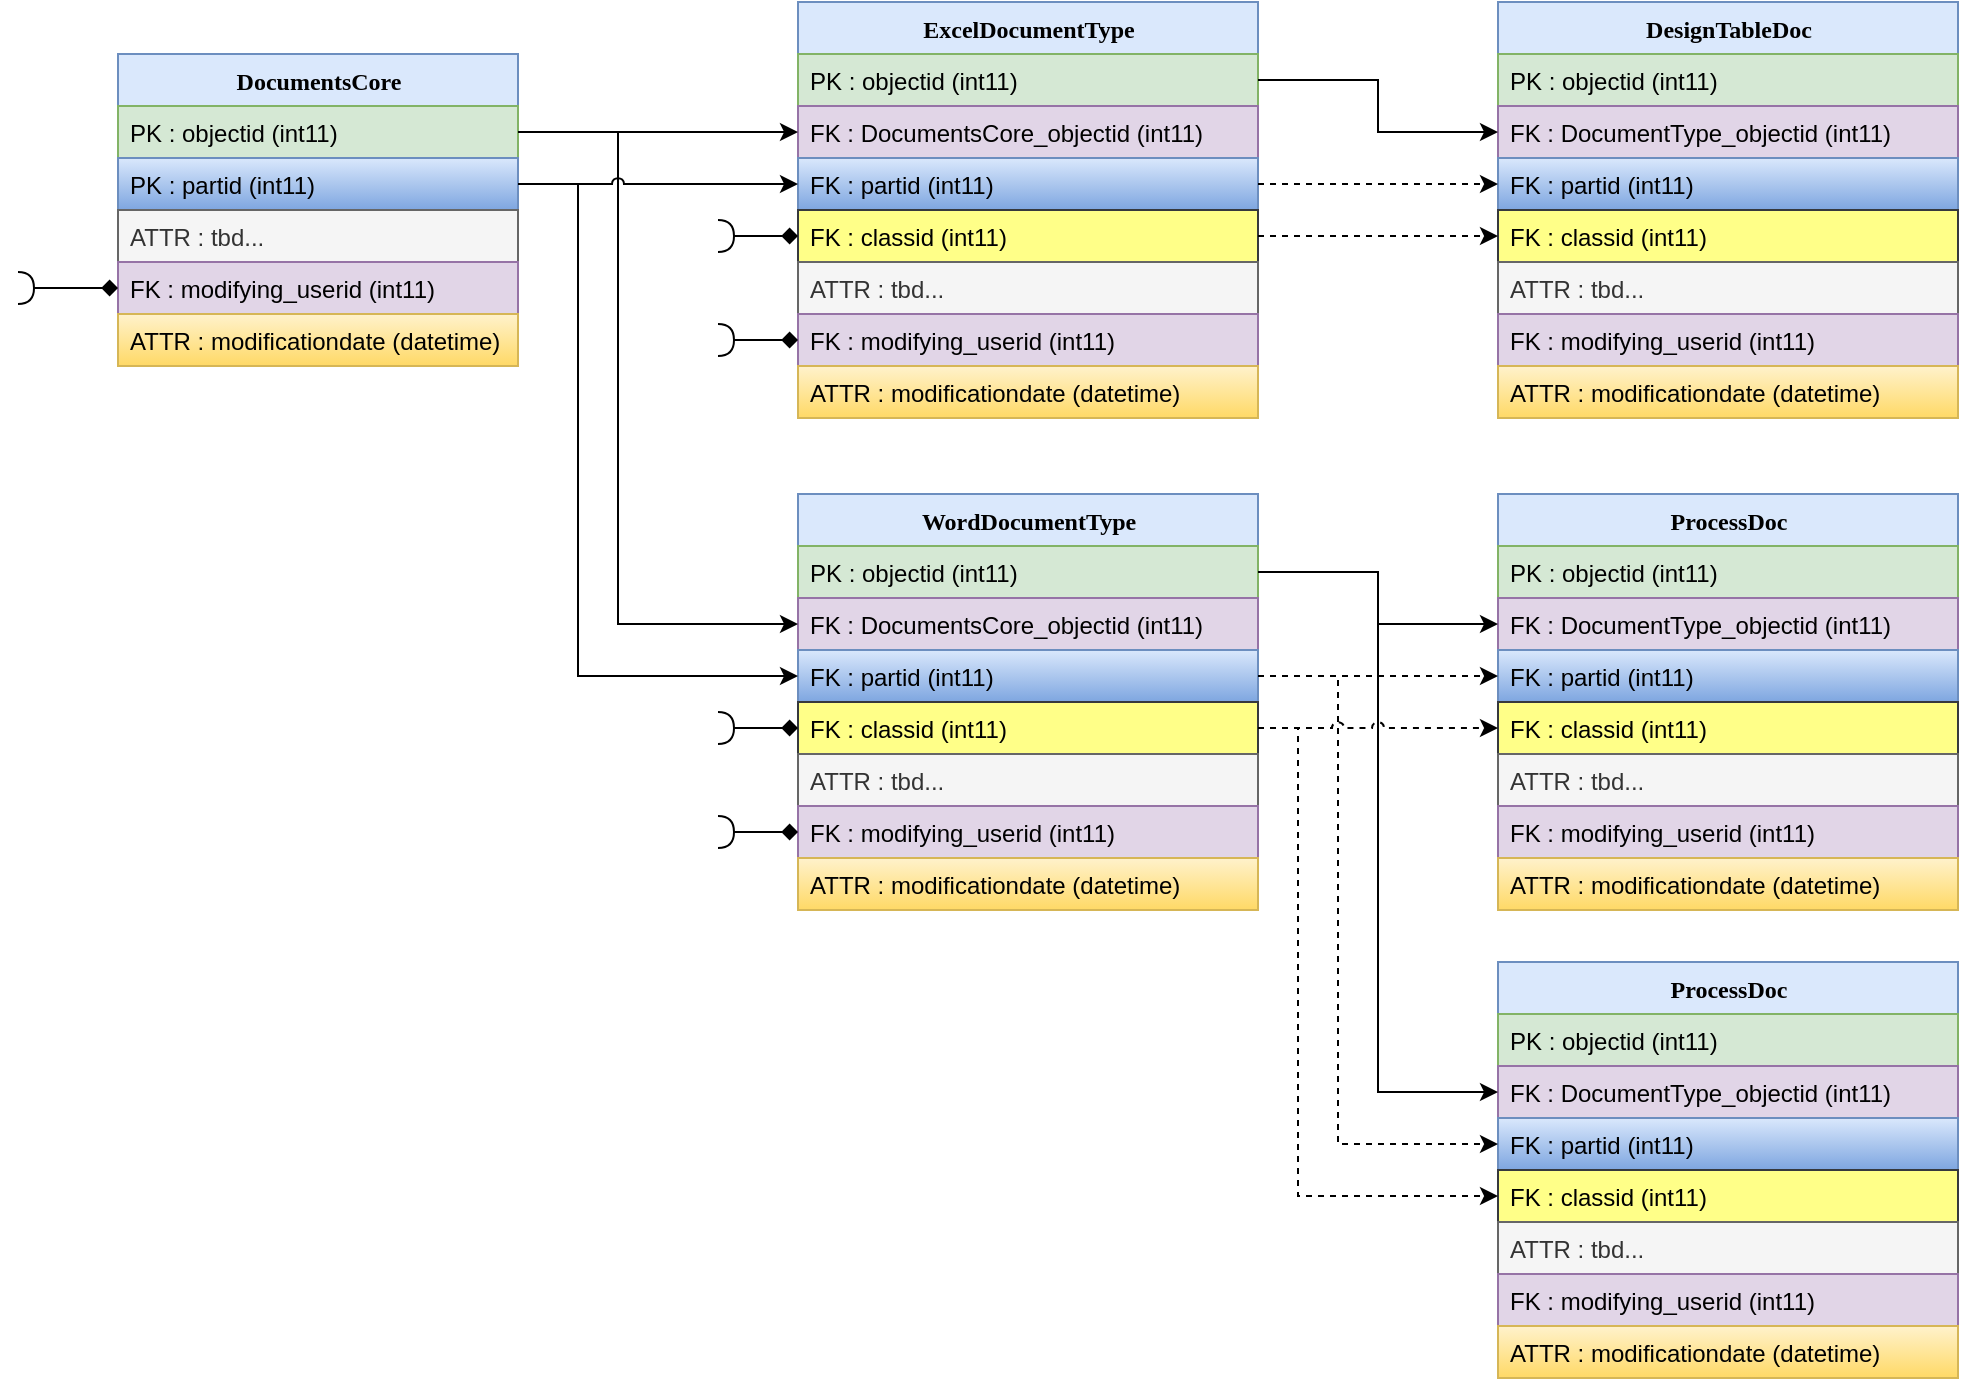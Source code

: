 <mxfile version="14.1.4" type="github" pages="3">
  <diagram name="Documents" id="9f46799a-70d6-7492-0946-bef42562c5a5">
    <mxGraphModel dx="1730" dy="975" grid="1" gridSize="10" guides="1" tooltips="1" connect="1" arrows="1" fold="1" page="1" pageScale="1" pageWidth="1100" pageHeight="850" background="#ffffff" math="0" shadow="0">
      <root>
        <mxCell id="0" />
        <mxCell id="1" parent="0" />
        <mxCell id="78961159f06e98e8-17" value="DocumentsCore" style="swimlane;html=1;fontStyle=1;align=center;verticalAlign=top;childLayout=stackLayout;horizontal=1;startSize=26;horizontalStack=0;resizeParent=1;resizeLast=0;collapsible=1;marginBottom=0;swimlaneFillColor=#ffffff;rounded=0;shadow=0;comic=0;labelBackgroundColor=none;strokeWidth=1;fillColor=#dae8fc;fontFamily=Verdana;fontSize=12;strokeColor=#6c8ebf;" parent="1" vertex="1">
          <mxGeometry x="115" y="107" width="200" height="156" as="geometry" />
        </mxCell>
        <mxCell id="78961159f06e98e8-21" value="PK : objectid (int11)" style="text;html=1;strokeColor=#82b366;fillColor=#d5e8d4;align=left;verticalAlign=top;spacingLeft=4;spacingRight=4;whiteSpace=wrap;overflow=hidden;rotatable=0;points=[[0,0.5],[1,0.5]];portConstraint=eastwest;" parent="78961159f06e98e8-17" vertex="1">
          <mxGeometry y="26" width="200" height="26" as="geometry" />
        </mxCell>
        <mxCell id="78961159f06e98e8-23" value="PK : partid (int11)" style="text;html=1;strokeColor=#6c8ebf;fillColor=#dae8fc;align=left;verticalAlign=top;spacingLeft=4;spacingRight=4;whiteSpace=wrap;overflow=hidden;rotatable=0;points=[[0,0.5],[1,0.5]];portConstraint=eastwest;gradientColor=#7ea6e0;" parent="78961159f06e98e8-17" vertex="1">
          <mxGeometry y="52" width="200" height="26" as="geometry" />
        </mxCell>
        <mxCell id="L6q3qHuzGf21snozMCTw-1" value="ATTR : tbd... " style="text;align=left;verticalAlign=top;spacingLeft=4;spacingRight=4;overflow=hidden;rotatable=0;points=[[0,0.5],[1,0.5]];portConstraint=eastwest;fillColor=#f5f5f5;strokeColor=#666666;fontColor=#333333;" vertex="1" parent="78961159f06e98e8-17">
          <mxGeometry y="78" width="200" height="26" as="geometry" />
        </mxCell>
        <mxCell id="78961159f06e98e8-25" value="FK : modifying_userid (int11)" style="text;html=1;strokeColor=#9673a6;fillColor=#e1d5e7;align=left;verticalAlign=top;spacingLeft=4;spacingRight=4;whiteSpace=wrap;overflow=hidden;rotatable=0;points=[[0,0.5],[1,0.5]];portConstraint=eastwest;" parent="78961159f06e98e8-17" vertex="1">
          <mxGeometry y="104" width="200" height="26" as="geometry" />
        </mxCell>
        <mxCell id="78961159f06e98e8-26" value="ATTR : modificationdate (datetime)" style="text;html=1;strokeColor=#d6b656;fillColor=#fff2cc;align=left;verticalAlign=top;spacingLeft=4;spacingRight=4;whiteSpace=wrap;overflow=hidden;rotatable=0;points=[[0,0.5],[1,0.5]];portConstraint=eastwest;gradientColor=#ffd966;" parent="78961159f06e98e8-17" vertex="1">
          <mxGeometry y="130" width="200" height="26" as="geometry" />
        </mxCell>
        <mxCell id="tWtyntJ0W2fYohMLLJV2-1" value="WordDocumentType" style="swimlane;html=1;fontStyle=1;align=center;verticalAlign=top;childLayout=stackLayout;horizontal=1;startSize=26;horizontalStack=0;resizeParent=1;resizeLast=0;collapsible=1;marginBottom=0;swimlaneFillColor=#ffffff;rounded=0;shadow=0;comic=0;labelBackgroundColor=none;strokeWidth=1;fillColor=#dae8fc;fontFamily=Verdana;fontSize=12;strokeColor=#6c8ebf;" vertex="1" parent="1">
          <mxGeometry x="455" y="327" width="230" height="208" as="geometry" />
        </mxCell>
        <mxCell id="tWtyntJ0W2fYohMLLJV2-2" value="PK : objectid (int11)" style="text;html=1;strokeColor=#82b366;fillColor=#d5e8d4;align=left;verticalAlign=top;spacingLeft=4;spacingRight=4;whiteSpace=wrap;overflow=hidden;rotatable=0;points=[[0,0.5],[1,0.5]];portConstraint=eastwest;" vertex="1" parent="tWtyntJ0W2fYohMLLJV2-1">
          <mxGeometry y="26" width="230" height="26" as="geometry" />
        </mxCell>
        <mxCell id="tWtyntJ0W2fYohMLLJV2-7" value="FK : DocumentsCore_objectid (int11)" style="text;html=1;strokeColor=#9673a6;fillColor=#e1d5e7;align=left;verticalAlign=top;spacingLeft=4;spacingRight=4;whiteSpace=wrap;overflow=hidden;rotatable=0;points=[[0,0.5],[1,0.5]];portConstraint=eastwest;" vertex="1" parent="tWtyntJ0W2fYohMLLJV2-1">
          <mxGeometry y="52" width="230" height="26" as="geometry" />
        </mxCell>
        <mxCell id="tWtyntJ0W2fYohMLLJV2-3" value="FK : partid (int11)" style="text;html=1;strokeColor=#6c8ebf;fillColor=#dae8fc;align=left;verticalAlign=top;spacingLeft=4;spacingRight=4;whiteSpace=wrap;overflow=hidden;rotatable=0;points=[[0,0.5],[1,0.5]];portConstraint=eastwest;gradientColor=#7ea6e0;" vertex="1" parent="tWtyntJ0W2fYohMLLJV2-1">
          <mxGeometry y="78" width="230" height="26" as="geometry" />
        </mxCell>
        <mxCell id="tWtyntJ0W2fYohMLLJV2-64" value="FK : classid (int11) " style="text;align=left;verticalAlign=top;spacingLeft=4;spacingRight=4;overflow=hidden;rotatable=0;points=[[0,0.5],[1,0.5]];portConstraint=eastwest;fillColor=#ffff88;strokeColor=#36393d;" vertex="1" parent="tWtyntJ0W2fYohMLLJV2-1">
          <mxGeometry y="104" width="230" height="26" as="geometry" />
        </mxCell>
        <mxCell id="tWtyntJ0W2fYohMLLJV2-4" value="ATTR : tbd... " style="text;align=left;verticalAlign=top;spacingLeft=4;spacingRight=4;overflow=hidden;rotatable=0;points=[[0,0.5],[1,0.5]];portConstraint=eastwest;fillColor=#f5f5f5;strokeColor=#666666;fontColor=#333333;" vertex="1" parent="tWtyntJ0W2fYohMLLJV2-1">
          <mxGeometry y="130" width="230" height="26" as="geometry" />
        </mxCell>
        <mxCell id="tWtyntJ0W2fYohMLLJV2-5" value="FK : modifying_userid (int11)" style="text;html=1;strokeColor=#9673a6;fillColor=#e1d5e7;align=left;verticalAlign=top;spacingLeft=4;spacingRight=4;whiteSpace=wrap;overflow=hidden;rotatable=0;points=[[0,0.5],[1,0.5]];portConstraint=eastwest;" vertex="1" parent="tWtyntJ0W2fYohMLLJV2-1">
          <mxGeometry y="156" width="230" height="26" as="geometry" />
        </mxCell>
        <mxCell id="tWtyntJ0W2fYohMLLJV2-6" value="ATTR : modificationdate (datetime)" style="text;html=1;strokeColor=#d6b656;fillColor=#fff2cc;align=left;verticalAlign=top;spacingLeft=4;spacingRight=4;whiteSpace=wrap;overflow=hidden;rotatable=0;points=[[0,0.5],[1,0.5]];portConstraint=eastwest;gradientColor=#ffd966;" vertex="1" parent="tWtyntJ0W2fYohMLLJV2-1">
          <mxGeometry y="182" width="230" height="26" as="geometry" />
        </mxCell>
        <mxCell id="tWtyntJ0W2fYohMLLJV2-8" style="edgeStyle=orthogonalEdgeStyle;rounded=0;orthogonalLoop=1;jettySize=auto;html=1;entryX=0;entryY=0.5;entryDx=0;entryDy=0;" edge="1" parent="1" source="78961159f06e98e8-23" target="tWtyntJ0W2fYohMLLJV2-3">
          <mxGeometry relative="1" as="geometry">
            <Array as="points">
              <mxPoint x="345" y="172" />
              <mxPoint x="345" y="418" />
            </Array>
          </mxGeometry>
        </mxCell>
        <mxCell id="tWtyntJ0W2fYohMLLJV2-9" style="edgeStyle=orthogonalEdgeStyle;rounded=0;orthogonalLoop=1;jettySize=auto;html=1;entryX=0;entryY=0.5;entryDx=0;entryDy=0;jumpStyle=arc;" edge="1" parent="1" source="78961159f06e98e8-21" target="tWtyntJ0W2fYohMLLJV2-7">
          <mxGeometry relative="1" as="geometry">
            <Array as="points">
              <mxPoint x="365" y="146" />
              <mxPoint x="365" y="392" />
            </Array>
          </mxGeometry>
        </mxCell>
        <mxCell id="tWtyntJ0W2fYohMLLJV2-11" style="edgeStyle=orthogonalEdgeStyle;rounded=0;orthogonalLoop=1;jettySize=auto;html=1;startArrow=diamond;startFill=1;endArrow=halfCircle;endFill=0;" edge="1" parent="1" source="78961159f06e98e8-25">
          <mxGeometry relative="1" as="geometry">
            <mxPoint x="65" y="224" as="targetPoint" />
          </mxGeometry>
        </mxCell>
        <mxCell id="tWtyntJ0W2fYohMLLJV2-12" style="edgeStyle=orthogonalEdgeStyle;rounded=0;orthogonalLoop=1;jettySize=auto;html=1;startArrow=diamond;startFill=1;endArrow=halfCircle;endFill=0;" edge="1" parent="1" source="tWtyntJ0W2fYohMLLJV2-5">
          <mxGeometry relative="1" as="geometry">
            <mxPoint x="415" y="496" as="targetPoint" />
          </mxGeometry>
        </mxCell>
        <mxCell id="tWtyntJ0W2fYohMLLJV2-14" value="ExcelDocumentType" style="swimlane;html=1;fontStyle=1;align=center;verticalAlign=top;childLayout=stackLayout;horizontal=1;startSize=26;horizontalStack=0;resizeParent=1;resizeLast=0;collapsible=1;marginBottom=0;swimlaneFillColor=#ffffff;rounded=0;shadow=0;comic=0;labelBackgroundColor=none;strokeWidth=1;fillColor=#dae8fc;fontFamily=Verdana;fontSize=12;strokeColor=#6c8ebf;" vertex="1" parent="1">
          <mxGeometry x="455" y="81" width="230" height="208" as="geometry" />
        </mxCell>
        <mxCell id="tWtyntJ0W2fYohMLLJV2-15" value="PK : objectid (int11)" style="text;html=1;strokeColor=#82b366;fillColor=#d5e8d4;align=left;verticalAlign=top;spacingLeft=4;spacingRight=4;whiteSpace=wrap;overflow=hidden;rotatable=0;points=[[0,0.5],[1,0.5]];portConstraint=eastwest;" vertex="1" parent="tWtyntJ0W2fYohMLLJV2-14">
          <mxGeometry y="26" width="230" height="26" as="geometry" />
        </mxCell>
        <mxCell id="tWtyntJ0W2fYohMLLJV2-16" value="FK : DocumentsCore_objectid (int11)" style="text;html=1;strokeColor=#9673a6;fillColor=#e1d5e7;align=left;verticalAlign=top;spacingLeft=4;spacingRight=4;whiteSpace=wrap;overflow=hidden;rotatable=0;points=[[0,0.5],[1,0.5]];portConstraint=eastwest;" vertex="1" parent="tWtyntJ0W2fYohMLLJV2-14">
          <mxGeometry y="52" width="230" height="26" as="geometry" />
        </mxCell>
        <mxCell id="tWtyntJ0W2fYohMLLJV2-17" value="FK : partid (int11)" style="text;html=1;strokeColor=#6c8ebf;fillColor=#dae8fc;align=left;verticalAlign=top;spacingLeft=4;spacingRight=4;whiteSpace=wrap;overflow=hidden;rotatable=0;points=[[0,0.5],[1,0.5]];portConstraint=eastwest;gradientColor=#7ea6e0;" vertex="1" parent="tWtyntJ0W2fYohMLLJV2-14">
          <mxGeometry y="78" width="230" height="26" as="geometry" />
        </mxCell>
        <mxCell id="tWtyntJ0W2fYohMLLJV2-61" value="FK : classid (int11) " style="text;align=left;verticalAlign=top;spacingLeft=4;spacingRight=4;overflow=hidden;rotatable=0;points=[[0,0.5],[1,0.5]];portConstraint=eastwest;fillColor=#ffff88;strokeColor=#36393d;" vertex="1" parent="tWtyntJ0W2fYohMLLJV2-14">
          <mxGeometry y="104" width="230" height="26" as="geometry" />
        </mxCell>
        <mxCell id="tWtyntJ0W2fYohMLLJV2-19" value="ATTR : tbd... " style="text;align=left;verticalAlign=top;spacingLeft=4;spacingRight=4;overflow=hidden;rotatable=0;points=[[0,0.5],[1,0.5]];portConstraint=eastwest;fillColor=#f5f5f5;strokeColor=#666666;fontColor=#333333;" vertex="1" parent="tWtyntJ0W2fYohMLLJV2-14">
          <mxGeometry y="130" width="230" height="26" as="geometry" />
        </mxCell>
        <mxCell id="tWtyntJ0W2fYohMLLJV2-20" value="FK : modifying_userid (int11)" style="text;html=1;strokeColor=#9673a6;fillColor=#e1d5e7;align=left;verticalAlign=top;spacingLeft=4;spacingRight=4;whiteSpace=wrap;overflow=hidden;rotatable=0;points=[[0,0.5],[1,0.5]];portConstraint=eastwest;" vertex="1" parent="tWtyntJ0W2fYohMLLJV2-14">
          <mxGeometry y="156" width="230" height="26" as="geometry" />
        </mxCell>
        <mxCell id="tWtyntJ0W2fYohMLLJV2-21" value="ATTR : modificationdate (datetime)" style="text;html=1;strokeColor=#d6b656;fillColor=#fff2cc;align=left;verticalAlign=top;spacingLeft=4;spacingRight=4;whiteSpace=wrap;overflow=hidden;rotatable=0;points=[[0,0.5],[1,0.5]];portConstraint=eastwest;gradientColor=#ffd966;" vertex="1" parent="tWtyntJ0W2fYohMLLJV2-14">
          <mxGeometry y="182" width="230" height="26" as="geometry" />
        </mxCell>
        <mxCell id="tWtyntJ0W2fYohMLLJV2-23" style="edgeStyle=orthogonalEdgeStyle;rounded=0;orthogonalLoop=1;jettySize=auto;html=1;startArrow=diamond;startFill=1;endArrow=halfCircle;endFill=0;" edge="1" parent="1" source="tWtyntJ0W2fYohMLLJV2-20">
          <mxGeometry relative="1" as="geometry">
            <mxPoint x="415" y="250" as="targetPoint" />
          </mxGeometry>
        </mxCell>
        <mxCell id="tWtyntJ0W2fYohMLLJV2-25" style="edgeStyle=orthogonalEdgeStyle;rounded=0;orthogonalLoop=1;jettySize=auto;html=1;entryX=0;entryY=0.5;entryDx=0;entryDy=0;startArrow=none;startFill=0;endArrow=classic;endFill=1;" edge="1" parent="1" source="78961159f06e98e8-21" target="tWtyntJ0W2fYohMLLJV2-16">
          <mxGeometry relative="1" as="geometry" />
        </mxCell>
        <mxCell id="tWtyntJ0W2fYohMLLJV2-27" style="edgeStyle=orthogonalEdgeStyle;rounded=0;orthogonalLoop=1;jettySize=auto;html=1;entryX=0;entryY=0.5;entryDx=0;entryDy=0;startArrow=none;startFill=0;endArrow=classic;endFill=1;jumpStyle=arc;" edge="1" parent="1" source="78961159f06e98e8-23" target="tWtyntJ0W2fYohMLLJV2-17">
          <mxGeometry relative="1" as="geometry" />
        </mxCell>
        <mxCell id="tWtyntJ0W2fYohMLLJV2-28" value="ProcessDoc" style="swimlane;html=1;fontStyle=1;align=center;verticalAlign=top;childLayout=stackLayout;horizontal=1;startSize=26;horizontalStack=0;resizeParent=1;resizeLast=0;collapsible=1;marginBottom=0;swimlaneFillColor=#ffffff;rounded=0;shadow=0;comic=0;labelBackgroundColor=none;strokeWidth=1;fillColor=#dae8fc;fontFamily=Verdana;fontSize=12;strokeColor=#6c8ebf;" vertex="1" parent="1">
          <mxGeometry x="805" y="327" width="230" height="208" as="geometry" />
        </mxCell>
        <mxCell id="tWtyntJ0W2fYohMLLJV2-29" value="PK : objectid (int11)" style="text;html=1;strokeColor=#82b366;fillColor=#d5e8d4;align=left;verticalAlign=top;spacingLeft=4;spacingRight=4;whiteSpace=wrap;overflow=hidden;rotatable=0;points=[[0,0.5],[1,0.5]];portConstraint=eastwest;" vertex="1" parent="tWtyntJ0W2fYohMLLJV2-28">
          <mxGeometry y="26" width="230" height="26" as="geometry" />
        </mxCell>
        <mxCell id="tWtyntJ0W2fYohMLLJV2-30" value="FK : DocumentType_objectid (int11)" style="text;html=1;strokeColor=#9673a6;fillColor=#e1d5e7;align=left;verticalAlign=top;spacingLeft=4;spacingRight=4;whiteSpace=wrap;overflow=hidden;rotatable=0;points=[[0,0.5],[1,0.5]];portConstraint=eastwest;" vertex="1" parent="tWtyntJ0W2fYohMLLJV2-28">
          <mxGeometry y="52" width="230" height="26" as="geometry" />
        </mxCell>
        <mxCell id="tWtyntJ0W2fYohMLLJV2-31" value="FK : partid (int11)" style="text;html=1;strokeColor=#6c8ebf;fillColor=#dae8fc;align=left;verticalAlign=top;spacingLeft=4;spacingRight=4;whiteSpace=wrap;overflow=hidden;rotatable=0;points=[[0,0.5],[1,0.5]];portConstraint=eastwest;gradientColor=#7ea6e0;" vertex="1" parent="tWtyntJ0W2fYohMLLJV2-28">
          <mxGeometry y="78" width="230" height="26" as="geometry" />
        </mxCell>
        <mxCell id="tWtyntJ0W2fYohMLLJV2-32" value="FK : classid (int11) " style="text;align=left;verticalAlign=top;spacingLeft=4;spacingRight=4;overflow=hidden;rotatable=0;points=[[0,0.5],[1,0.5]];portConstraint=eastwest;fillColor=#ffff88;strokeColor=#36393d;" vertex="1" parent="tWtyntJ0W2fYohMLLJV2-28">
          <mxGeometry y="104" width="230" height="26" as="geometry" />
        </mxCell>
        <mxCell id="tWtyntJ0W2fYohMLLJV2-33" value="ATTR : tbd... " style="text;align=left;verticalAlign=top;spacingLeft=4;spacingRight=4;overflow=hidden;rotatable=0;points=[[0,0.5],[1,0.5]];portConstraint=eastwest;fillColor=#f5f5f5;strokeColor=#666666;fontColor=#333333;" vertex="1" parent="tWtyntJ0W2fYohMLLJV2-28">
          <mxGeometry y="130" width="230" height="26" as="geometry" />
        </mxCell>
        <mxCell id="tWtyntJ0W2fYohMLLJV2-34" value="FK : modifying_userid (int11)" style="text;html=1;strokeColor=#9673a6;fillColor=#e1d5e7;align=left;verticalAlign=top;spacingLeft=4;spacingRight=4;whiteSpace=wrap;overflow=hidden;rotatable=0;points=[[0,0.5],[1,0.5]];portConstraint=eastwest;" vertex="1" parent="tWtyntJ0W2fYohMLLJV2-28">
          <mxGeometry y="156" width="230" height="26" as="geometry" />
        </mxCell>
        <mxCell id="tWtyntJ0W2fYohMLLJV2-35" value="ATTR : modificationdate (datetime)" style="text;html=1;strokeColor=#d6b656;fillColor=#fff2cc;align=left;verticalAlign=top;spacingLeft=4;spacingRight=4;whiteSpace=wrap;overflow=hidden;rotatable=0;points=[[0,0.5],[1,0.5]];portConstraint=eastwest;gradientColor=#ffd966;" vertex="1" parent="tWtyntJ0W2fYohMLLJV2-28">
          <mxGeometry y="182" width="230" height="26" as="geometry" />
        </mxCell>
        <mxCell id="tWtyntJ0W2fYohMLLJV2-36" style="edgeStyle=orthogonalEdgeStyle;rounded=0;orthogonalLoop=1;jettySize=auto;html=1;entryX=0;entryY=0.5;entryDx=0;entryDy=0;startArrow=none;startFill=0;endArrow=classic;endFill=1;" edge="1" parent="1" source="tWtyntJ0W2fYohMLLJV2-2" target="tWtyntJ0W2fYohMLLJV2-30">
          <mxGeometry relative="1" as="geometry" />
        </mxCell>
        <mxCell id="tWtyntJ0W2fYohMLLJV2-37" style="edgeStyle=orthogonalEdgeStyle;rounded=0;orthogonalLoop=1;jettySize=auto;html=1;entryX=0;entryY=0.5;entryDx=0;entryDy=0;startArrow=none;startFill=0;endArrow=classic;endFill=1;dashed=1;" edge="1" parent="1" source="tWtyntJ0W2fYohMLLJV2-3" target="tWtyntJ0W2fYohMLLJV2-31">
          <mxGeometry relative="1" as="geometry" />
        </mxCell>
        <mxCell id="tWtyntJ0W2fYohMLLJV2-39" value="DesignTableDoc" style="swimlane;html=1;fontStyle=1;align=center;verticalAlign=top;childLayout=stackLayout;horizontal=1;startSize=26;horizontalStack=0;resizeParent=1;resizeLast=0;collapsible=1;marginBottom=0;swimlaneFillColor=#ffffff;rounded=0;shadow=0;comic=0;labelBackgroundColor=none;strokeWidth=1;fillColor=#dae8fc;fontFamily=Verdana;fontSize=12;strokeColor=#6c8ebf;" vertex="1" parent="1">
          <mxGeometry x="805" y="81" width="230" height="208" as="geometry" />
        </mxCell>
        <mxCell id="tWtyntJ0W2fYohMLLJV2-40" value="PK : objectid (int11)" style="text;html=1;strokeColor=#82b366;fillColor=#d5e8d4;align=left;verticalAlign=top;spacingLeft=4;spacingRight=4;whiteSpace=wrap;overflow=hidden;rotatable=0;points=[[0,0.5],[1,0.5]];portConstraint=eastwest;" vertex="1" parent="tWtyntJ0W2fYohMLLJV2-39">
          <mxGeometry y="26" width="230" height="26" as="geometry" />
        </mxCell>
        <mxCell id="tWtyntJ0W2fYohMLLJV2-41" value="FK : DocumentType_objectid (int11)" style="text;html=1;strokeColor=#9673a6;fillColor=#e1d5e7;align=left;verticalAlign=top;spacingLeft=4;spacingRight=4;whiteSpace=wrap;overflow=hidden;rotatable=0;points=[[0,0.5],[1,0.5]];portConstraint=eastwest;" vertex="1" parent="tWtyntJ0W2fYohMLLJV2-39">
          <mxGeometry y="52" width="230" height="26" as="geometry" />
        </mxCell>
        <mxCell id="tWtyntJ0W2fYohMLLJV2-42" value="FK : partid (int11)" style="text;html=1;strokeColor=#6c8ebf;fillColor=#dae8fc;align=left;verticalAlign=top;spacingLeft=4;spacingRight=4;whiteSpace=wrap;overflow=hidden;rotatable=0;points=[[0,0.5],[1,0.5]];portConstraint=eastwest;gradientColor=#7ea6e0;" vertex="1" parent="tWtyntJ0W2fYohMLLJV2-39">
          <mxGeometry y="78" width="230" height="26" as="geometry" />
        </mxCell>
        <mxCell id="tWtyntJ0W2fYohMLLJV2-43" value="FK : classid (int11) " style="text;align=left;verticalAlign=top;spacingLeft=4;spacingRight=4;overflow=hidden;rotatable=0;points=[[0,0.5],[1,0.5]];portConstraint=eastwest;fillColor=#ffff88;strokeColor=#36393d;" vertex="1" parent="tWtyntJ0W2fYohMLLJV2-39">
          <mxGeometry y="104" width="230" height="26" as="geometry" />
        </mxCell>
        <mxCell id="tWtyntJ0W2fYohMLLJV2-44" value="ATTR : tbd... " style="text;align=left;verticalAlign=top;spacingLeft=4;spacingRight=4;overflow=hidden;rotatable=0;points=[[0,0.5],[1,0.5]];portConstraint=eastwest;fillColor=#f5f5f5;strokeColor=#666666;fontColor=#333333;" vertex="1" parent="tWtyntJ0W2fYohMLLJV2-39">
          <mxGeometry y="130" width="230" height="26" as="geometry" />
        </mxCell>
        <mxCell id="tWtyntJ0W2fYohMLLJV2-45" value="FK : modifying_userid (int11)" style="text;html=1;strokeColor=#9673a6;fillColor=#e1d5e7;align=left;verticalAlign=top;spacingLeft=4;spacingRight=4;whiteSpace=wrap;overflow=hidden;rotatable=0;points=[[0,0.5],[1,0.5]];portConstraint=eastwest;" vertex="1" parent="tWtyntJ0W2fYohMLLJV2-39">
          <mxGeometry y="156" width="230" height="26" as="geometry" />
        </mxCell>
        <mxCell id="tWtyntJ0W2fYohMLLJV2-46" value="ATTR : modificationdate (datetime)" style="text;html=1;strokeColor=#d6b656;fillColor=#fff2cc;align=left;verticalAlign=top;spacingLeft=4;spacingRight=4;whiteSpace=wrap;overflow=hidden;rotatable=0;points=[[0,0.5],[1,0.5]];portConstraint=eastwest;gradientColor=#ffd966;" vertex="1" parent="tWtyntJ0W2fYohMLLJV2-39">
          <mxGeometry y="182" width="230" height="26" as="geometry" />
        </mxCell>
        <mxCell id="tWtyntJ0W2fYohMLLJV2-47" style="edgeStyle=orthogonalEdgeStyle;rounded=0;orthogonalLoop=1;jettySize=auto;html=1;entryX=0;entryY=0.5;entryDx=0;entryDy=0;startArrow=none;startFill=0;endArrow=classic;endFill=1;" edge="1" parent="1" source="tWtyntJ0W2fYohMLLJV2-15" target="tWtyntJ0W2fYohMLLJV2-41">
          <mxGeometry relative="1" as="geometry" />
        </mxCell>
        <mxCell id="tWtyntJ0W2fYohMLLJV2-48" style="edgeStyle=orthogonalEdgeStyle;rounded=0;orthogonalLoop=1;jettySize=auto;html=1;startArrow=none;startFill=0;endArrow=classic;endFill=1;dashed=1;" edge="1" parent="1" source="tWtyntJ0W2fYohMLLJV2-17" target="tWtyntJ0W2fYohMLLJV2-42">
          <mxGeometry relative="1" as="geometry" />
        </mxCell>
        <mxCell id="tWtyntJ0W2fYohMLLJV2-50" value="ProcessDoc" style="swimlane;html=1;fontStyle=1;align=center;verticalAlign=top;childLayout=stackLayout;horizontal=1;startSize=26;horizontalStack=0;resizeParent=1;resizeLast=0;collapsible=1;marginBottom=0;swimlaneFillColor=#ffffff;rounded=0;shadow=0;comic=0;labelBackgroundColor=none;strokeWidth=1;fillColor=#dae8fc;fontFamily=Verdana;fontSize=12;strokeColor=#6c8ebf;" vertex="1" parent="1">
          <mxGeometry x="805" y="561" width="230" height="208" as="geometry" />
        </mxCell>
        <mxCell id="tWtyntJ0W2fYohMLLJV2-51" value="PK : objectid (int11)" style="text;html=1;strokeColor=#82b366;fillColor=#d5e8d4;align=left;verticalAlign=top;spacingLeft=4;spacingRight=4;whiteSpace=wrap;overflow=hidden;rotatable=0;points=[[0,0.5],[1,0.5]];portConstraint=eastwest;" vertex="1" parent="tWtyntJ0W2fYohMLLJV2-50">
          <mxGeometry y="26" width="230" height="26" as="geometry" />
        </mxCell>
        <mxCell id="tWtyntJ0W2fYohMLLJV2-52" value="FK : DocumentType_objectid (int11)" style="text;html=1;strokeColor=#9673a6;fillColor=#e1d5e7;align=left;verticalAlign=top;spacingLeft=4;spacingRight=4;whiteSpace=wrap;overflow=hidden;rotatable=0;points=[[0,0.5],[1,0.5]];portConstraint=eastwest;" vertex="1" parent="tWtyntJ0W2fYohMLLJV2-50">
          <mxGeometry y="52" width="230" height="26" as="geometry" />
        </mxCell>
        <mxCell id="tWtyntJ0W2fYohMLLJV2-53" value="FK : partid (int11)" style="text;html=1;strokeColor=#6c8ebf;fillColor=#dae8fc;align=left;verticalAlign=top;spacingLeft=4;spacingRight=4;whiteSpace=wrap;overflow=hidden;rotatable=0;points=[[0,0.5],[1,0.5]];portConstraint=eastwest;gradientColor=#7ea6e0;" vertex="1" parent="tWtyntJ0W2fYohMLLJV2-50">
          <mxGeometry y="78" width="230" height="26" as="geometry" />
        </mxCell>
        <mxCell id="tWtyntJ0W2fYohMLLJV2-54" value="FK : classid (int11) " style="text;align=left;verticalAlign=top;spacingLeft=4;spacingRight=4;overflow=hidden;rotatable=0;points=[[0,0.5],[1,0.5]];portConstraint=eastwest;fillColor=#ffff88;strokeColor=#36393d;" vertex="1" parent="tWtyntJ0W2fYohMLLJV2-50">
          <mxGeometry y="104" width="230" height="26" as="geometry" />
        </mxCell>
        <mxCell id="tWtyntJ0W2fYohMLLJV2-55" value="ATTR : tbd... " style="text;align=left;verticalAlign=top;spacingLeft=4;spacingRight=4;overflow=hidden;rotatable=0;points=[[0,0.5],[1,0.5]];portConstraint=eastwest;fillColor=#f5f5f5;strokeColor=#666666;fontColor=#333333;" vertex="1" parent="tWtyntJ0W2fYohMLLJV2-50">
          <mxGeometry y="130" width="230" height="26" as="geometry" />
        </mxCell>
        <mxCell id="tWtyntJ0W2fYohMLLJV2-56" value="FK : modifying_userid (int11)" style="text;html=1;strokeColor=#9673a6;fillColor=#e1d5e7;align=left;verticalAlign=top;spacingLeft=4;spacingRight=4;whiteSpace=wrap;overflow=hidden;rotatable=0;points=[[0,0.5],[1,0.5]];portConstraint=eastwest;" vertex="1" parent="tWtyntJ0W2fYohMLLJV2-50">
          <mxGeometry y="156" width="230" height="26" as="geometry" />
        </mxCell>
        <mxCell id="tWtyntJ0W2fYohMLLJV2-57" value="ATTR : modificationdate (datetime)" style="text;html=1;strokeColor=#d6b656;fillColor=#fff2cc;align=left;verticalAlign=top;spacingLeft=4;spacingRight=4;whiteSpace=wrap;overflow=hidden;rotatable=0;points=[[0,0.5],[1,0.5]];portConstraint=eastwest;gradientColor=#ffd966;" vertex="1" parent="tWtyntJ0W2fYohMLLJV2-50">
          <mxGeometry y="182" width="230" height="26" as="geometry" />
        </mxCell>
        <mxCell id="tWtyntJ0W2fYohMLLJV2-58" style="edgeStyle=orthogonalEdgeStyle;rounded=0;orthogonalLoop=1;jettySize=auto;html=1;entryX=0;entryY=0.5;entryDx=0;entryDy=0;startArrow=none;startFill=0;endArrow=classic;endFill=1;" edge="1" parent="1" source="tWtyntJ0W2fYohMLLJV2-2" target="tWtyntJ0W2fYohMLLJV2-52">
          <mxGeometry relative="1" as="geometry" />
        </mxCell>
        <mxCell id="tWtyntJ0W2fYohMLLJV2-59" style="edgeStyle=orthogonalEdgeStyle;rounded=0;orthogonalLoop=1;jettySize=auto;html=1;startArrow=none;startFill=0;endArrow=classic;endFill=1;dashed=1;" edge="1" parent="1" source="tWtyntJ0W2fYohMLLJV2-3" target="tWtyntJ0W2fYohMLLJV2-53">
          <mxGeometry relative="1" as="geometry">
            <Array as="points">
              <mxPoint x="725" y="418" />
              <mxPoint x="725" y="652" />
            </Array>
          </mxGeometry>
        </mxCell>
        <mxCell id="tWtyntJ0W2fYohMLLJV2-62" style="edgeStyle=orthogonalEdgeStyle;rounded=0;orthogonalLoop=1;jettySize=auto;html=1;startArrow=diamond;startFill=1;endArrow=halfCircle;endFill=0;exitX=0;exitY=0.5;exitDx=0;exitDy=0;" edge="1" parent="1" source="tWtyntJ0W2fYohMLLJV2-61">
          <mxGeometry relative="1" as="geometry">
            <mxPoint x="415" y="198" as="targetPoint" />
            <mxPoint x="455" y="195" as="sourcePoint" />
            <Array as="points">
              <mxPoint x="445" y="198" />
              <mxPoint x="445" y="198" />
            </Array>
          </mxGeometry>
        </mxCell>
        <mxCell id="tWtyntJ0W2fYohMLLJV2-63" style="edgeStyle=orthogonalEdgeStyle;rounded=0;orthogonalLoop=1;jettySize=auto;html=1;entryX=0;entryY=0.5;entryDx=0;entryDy=0;dashed=1;startArrow=none;startFill=0;endArrow=classic;endFill=1;" edge="1" parent="1" source="tWtyntJ0W2fYohMLLJV2-61" target="tWtyntJ0W2fYohMLLJV2-43">
          <mxGeometry relative="1" as="geometry" />
        </mxCell>
        <mxCell id="tWtyntJ0W2fYohMLLJV2-65" style="edgeStyle=orthogonalEdgeStyle;rounded=0;orthogonalLoop=1;jettySize=auto;html=1;startArrow=diamond;startFill=1;endArrow=halfCircle;endFill=0;exitX=0;exitY=0.5;exitDx=0;exitDy=0;" edge="1" parent="1" source="tWtyntJ0W2fYohMLLJV2-64">
          <mxGeometry relative="1" as="geometry">
            <mxPoint x="415" y="444" as="targetPoint" />
            <mxPoint x="455" y="447.0" as="sourcePoint" />
            <Array as="points">
              <mxPoint x="445" y="444" />
              <mxPoint x="445" y="444" />
            </Array>
          </mxGeometry>
        </mxCell>
        <mxCell id="tWtyntJ0W2fYohMLLJV2-66" style="edgeStyle=orthogonalEdgeStyle;rounded=0;orthogonalLoop=1;jettySize=auto;html=1;entryX=0;entryY=0.5;entryDx=0;entryDy=0;dashed=1;startArrow=none;startFill=0;endArrow=classic;endFill=1;jumpStyle=arc;" edge="1" parent="1" source="tWtyntJ0W2fYohMLLJV2-64" target="tWtyntJ0W2fYohMLLJV2-32">
          <mxGeometry relative="1" as="geometry" />
        </mxCell>
        <mxCell id="tWtyntJ0W2fYohMLLJV2-67" style="edgeStyle=orthogonalEdgeStyle;rounded=0;jumpStyle=arc;orthogonalLoop=1;jettySize=auto;html=1;entryX=0;entryY=0.5;entryDx=0;entryDy=0;dashed=1;startArrow=none;startFill=0;endArrow=classic;endFill=1;" edge="1" parent="1" source="tWtyntJ0W2fYohMLLJV2-64" target="tWtyntJ0W2fYohMLLJV2-54">
          <mxGeometry relative="1" as="geometry">
            <Array as="points">
              <mxPoint x="705" y="444" />
              <mxPoint x="705" y="678" />
            </Array>
          </mxGeometry>
        </mxCell>
      </root>
    </mxGraphModel>
  </diagram>
  <diagram id="blNGxLANSBwLcpK6y5iY" name="DocumentsControl">
    <mxGraphModel dx="1038" dy="585" grid="1" gridSize="10" guides="1" tooltips="1" connect="1" arrows="1" fold="1" page="1" pageScale="1" pageWidth="850" pageHeight="1100" math="0" shadow="0">
      <root>
        <mxCell id="j6OnJKvHNAxHMf2_PJZD-0" />
        <mxCell id="j6OnJKvHNAxHMf2_PJZD-1" parent="j6OnJKvHNAxHMf2_PJZD-0" />
        <mxCell id="rtnRG3bze1mWDZzc8cXc-0" value="DocumentsControl" style="swimlane;fontStyle=5;childLayout=stackLayout;horizontal=1;startSize=26;fillColor=#dae8fc;horizontalStack=0;resizeParent=1;resizeParentMax=0;resizeLast=0;collapsible=1;marginBottom=0;align=center;strokeColor=#6c8ebf;" vertex="1" parent="j6OnJKvHNAxHMf2_PJZD-1">
          <mxGeometry x="490" y="83" width="240" height="442" as="geometry" />
        </mxCell>
        <mxCell id="rtnRG3bze1mWDZzc8cXc-1" value="PK : ID" style="text;strokeColor=#82b366;fillColor=#d5e8d4;align=left;verticalAlign=top;spacingLeft=4;spacingRight=4;overflow=hidden;rotatable=0;points=[[0,0.5],[1,0.5]];portConstraint=eastwest;" vertex="1" parent="rtnRG3bze1mWDZzc8cXc-0">
          <mxGeometry y="26" width="240" height="26" as="geometry" />
        </mxCell>
        <mxCell id="rtnRG3bze1mWDZzc8cXc-2" value="FK : ObjectID" style="text;strokeColor=#9673a6;fillColor=#e1d5e7;align=left;verticalAlign=top;spacingLeft=4;spacingRight=4;overflow=hidden;rotatable=0;points=[[0,0.5],[1,0.5]];portConstraint=eastwest;" vertex="1" parent="rtnRG3bze1mWDZzc8cXc-0">
          <mxGeometry y="52" width="240" height="26" as="geometry" />
        </mxCell>
        <mxCell id="rtnRG3bze1mWDZzc8cXc-3" value="FK : DocumentCore_ObjectID" style="text;strokeColor=#9673a6;fillColor=#e1d5e7;align=left;verticalAlign=top;spacingLeft=4;spacingRight=4;overflow=hidden;rotatable=0;points=[[0,0.5],[1,0.5]];portConstraint=eastwest;" vertex="1" parent="rtnRG3bze1mWDZzc8cXc-0">
          <mxGeometry y="78" width="240" height="26" as="geometry" />
        </mxCell>
        <mxCell id="rtnRG3bze1mWDZzc8cXc-4" value="FK : PartID" style="text;strokeColor=#6c8ebf;fillColor=#dae8fc;align=left;verticalAlign=top;spacingLeft=4;spacingRight=4;overflow=hidden;rotatable=0;points=[[0,0.5],[1,0.5]];portConstraint=eastwest;gradientColor=#7ea6e0;" vertex="1" parent="rtnRG3bze1mWDZzc8cXc-0">
          <mxGeometry y="104" width="240" height="26" as="geometry" />
        </mxCell>
        <mxCell id="rtnRG3bze1mWDZzc8cXc-5" value="FK : ClassID" style="text;strokeColor=#36393d;fillColor=#ffff88;align=left;verticalAlign=top;spacingLeft=4;spacingRight=4;overflow=hidden;rotatable=0;points=[[0,0.5],[1,0.5]];portConstraint=eastwest;" vertex="1" parent="rtnRG3bze1mWDZzc8cXc-0">
          <mxGeometry y="130" width="240" height="26" as="geometry" />
        </mxCell>
        <mxCell id="rtnRG3bze1mWDZzc8cXc-6" value="ATTR : Part Number" style="text;strokeColor=#d6b656;fillColor=#fff2cc;align=left;verticalAlign=top;spacingLeft=4;spacingRight=4;overflow=hidden;rotatable=0;points=[[0,0.5],[1,0.5]];portConstraint=eastwest;" vertex="1" parent="rtnRG3bze1mWDZzc8cXc-0">
          <mxGeometry y="156" width="240" height="26" as="geometry" />
        </mxCell>
        <mxCell id="rtnRG3bze1mWDZzc8cXc-7" value="ATTR : FileName" style="text;strokeColor=#d6b656;fillColor=#fff2cc;align=left;verticalAlign=top;spacingLeft=4;spacingRight=4;overflow=hidden;rotatable=0;points=[[0,0.5],[1,0.5]];portConstraint=eastwest;" vertex="1" parent="rtnRG3bze1mWDZzc8cXc-0">
          <mxGeometry y="182" width="240" height="26" as="geometry" />
        </mxCell>
        <mxCell id="rtnRG3bze1mWDZzc8cXc-8" value="ATTR : VaultID" style="text;strokeColor=#d6b656;fillColor=#fff2cc;align=left;verticalAlign=top;spacingLeft=4;spacingRight=4;overflow=hidden;rotatable=0;points=[[0,0.5],[1,0.5]];portConstraint=eastwest;" vertex="1" parent="rtnRG3bze1mWDZzc8cXc-0">
          <mxGeometry y="208" width="240" height="26" as="geometry" />
        </mxCell>
        <mxCell id="rtnRG3bze1mWDZzc8cXc-9" value="ATTR : VaultFileName" style="text;strokeColor=#d6b656;fillColor=#fff2cc;align=left;verticalAlign=top;spacingLeft=4;spacingRight=4;overflow=hidden;rotatable=0;points=[[0,0.5],[1,0.5]];portConstraint=eastwest;" vertex="1" parent="rtnRG3bze1mWDZzc8cXc-0">
          <mxGeometry y="234" width="240" height="26" as="geometry" />
        </mxCell>
        <mxCell id="rtnRG3bze1mWDZzc8cXc-10" value="ATTR : MajorRevision" style="text;strokeColor=#d6b656;fillColor=#fff2cc;align=left;verticalAlign=top;spacingLeft=4;spacingRight=4;overflow=hidden;rotatable=0;points=[[0,0.5],[1,0.5]];portConstraint=eastwest;" vertex="1" parent="rtnRG3bze1mWDZzc8cXc-0">
          <mxGeometry y="260" width="240" height="26" as="geometry" />
        </mxCell>
        <mxCell id="rtnRG3bze1mWDZzc8cXc-11" value="ATTR : MinorRevision" style="text;strokeColor=#d6b656;fillColor=#fff2cc;align=left;verticalAlign=top;spacingLeft=4;spacingRight=4;overflow=hidden;rotatable=0;points=[[0,0.5],[1,0.5]];portConstraint=eastwest;" vertex="1" parent="rtnRG3bze1mWDZzc8cXc-0">
          <mxGeometry y="286" width="240" height="26" as="geometry" />
        </mxCell>
        <mxCell id="rtnRG3bze1mWDZzc8cXc-12" value="ATTR : ReleaseState" style="text;strokeColor=#d6b656;fillColor=#fff2cc;align=left;verticalAlign=top;spacingLeft=4;spacingRight=4;overflow=hidden;rotatable=0;points=[[0,0.5],[1,0.5]];portConstraint=eastwest;" vertex="1" parent="rtnRG3bze1mWDZzc8cXc-0">
          <mxGeometry y="312" width="240" height="26" as="geometry" />
        </mxCell>
        <mxCell id="rtnRG3bze1mWDZzc8cXc-13" value="ATTR : WorkingState" style="text;strokeColor=#d6b656;fillColor=#fff2cc;align=left;verticalAlign=top;spacingLeft=4;spacingRight=4;overflow=hidden;rotatable=0;points=[[0,0.5],[1,0.5]];portConstraint=eastwest;" vertex="1" parent="rtnRG3bze1mWDZzc8cXc-0">
          <mxGeometry y="338" width="240" height="26" as="geometry" />
        </mxCell>
        <mxCell id="rtnRG3bze1mWDZzc8cXc-14" value="ATTR : TBD... " style="text;align=left;verticalAlign=top;spacingLeft=4;spacingRight=4;overflow=hidden;rotatable=0;points=[[0,0.5],[1,0.5]];portConstraint=eastwest;fillColor=#f5f5f5;strokeColor=#666666;fontColor=#333333;" vertex="1" parent="rtnRG3bze1mWDZzc8cXc-0">
          <mxGeometry y="364" width="240" height="26" as="geometry" />
        </mxCell>
        <mxCell id="rtnRG3bze1mWDZzc8cXc-15" value="FK : ModifyingUserID" style="text;strokeColor=#9673a6;fillColor=#e1d5e7;align=left;verticalAlign=top;spacingLeft=4;spacingRight=4;overflow=hidden;rotatable=0;points=[[0,0.5],[1,0.5]];portConstraint=eastwest;" vertex="1" parent="rtnRG3bze1mWDZzc8cXc-0">
          <mxGeometry y="390" width="240" height="26" as="geometry" />
        </mxCell>
        <mxCell id="rtnRG3bze1mWDZzc8cXc-16" value="ATTR : ModifyingDate " style="text;strokeColor=#d6b656;fillColor=#fff2cc;align=left;verticalAlign=top;spacingLeft=4;spacingRight=4;overflow=hidden;rotatable=0;points=[[0,0.5],[1,0.5]];portConstraint=eastwest;" vertex="1" parent="rtnRG3bze1mWDZzc8cXc-0">
          <mxGeometry y="416" width="240" height="26" as="geometry" />
        </mxCell>
      </root>
    </mxGraphModel>
  </diagram>
  <diagram id="1WnD-2gzByCTzVlDKXq1" name="DocumentVault">
    <mxGraphModel dx="1038" dy="585" grid="1" gridSize="10" guides="1" tooltips="1" connect="1" arrows="1" fold="1" page="1" pageScale="1" pageWidth="850" pageHeight="1100" math="0" shadow="0">
      <root>
        <mxCell id="SCBvQeUCC7gjxnijAsdY-0" />
        <mxCell id="SCBvQeUCC7gjxnijAsdY-1" parent="SCBvQeUCC7gjxnijAsdY-0" />
      </root>
    </mxGraphModel>
  </diagram>
</mxfile>

